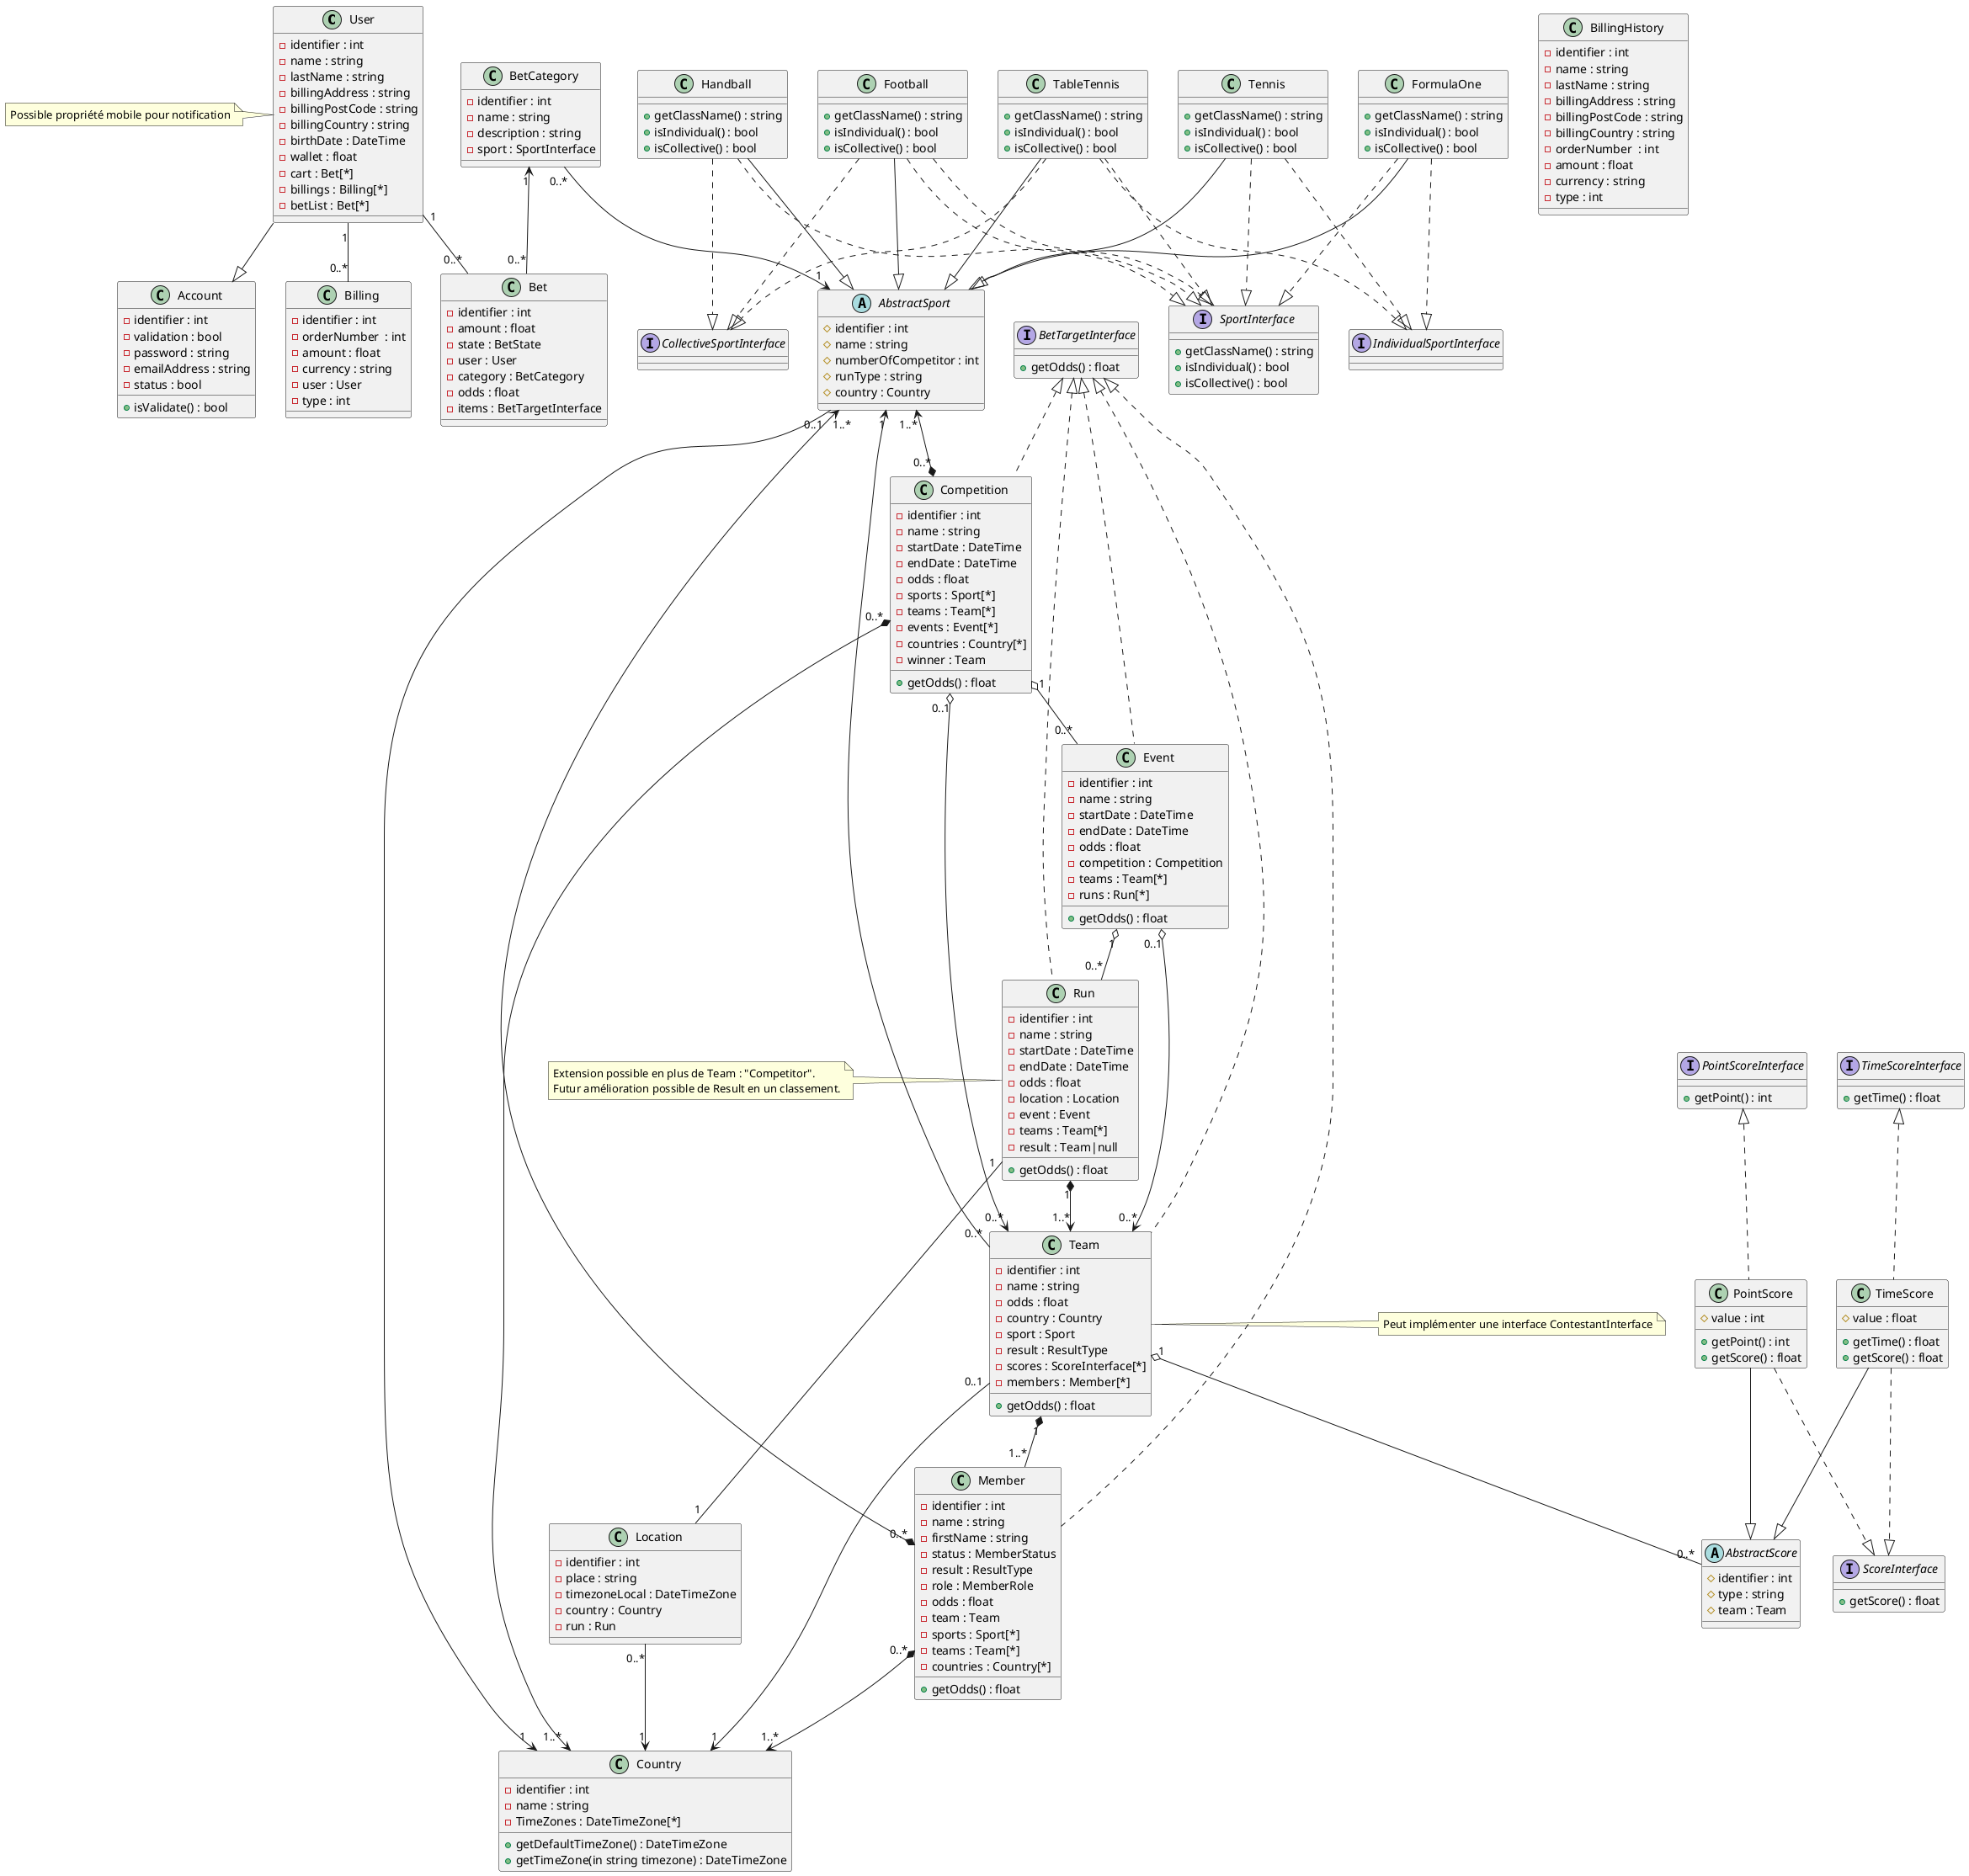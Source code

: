 @startuml parisportif5

'plantuml
'Relations :
    User --|> Account
    BetCategory "1" <-- "0..*" Bet
    User "1" -- "0..*" Bet
    BetCategory "0..*" --> "1" AbstractSport
    AbstractSport "1..*" <--* "0..*" Competition
    Country "1..*" <--* "0..*" Competition
    Competition "1" o-- "0..*" Event
    Event "1" o-- "0..*" Run
    Run "1" -- "1" Location
    Team "1" o-- "0..*" AbstractScore
    Run "1" *--> "1..*" Team
    Team "1" *-- "1..*" Member
    Country "1" <-- "0..1" Team
    Competition "0..1" o--> "0..*" Team
    Event "0..1" o--> "0..*" Team
    AbstractSport "0..1" --> "1" Country
    Team "0..*" --> "1" AbstractSport
    Member "0..*" *--> "1..*" AbstractSport
    Member "0..*" *--> "1..*" Country
    Location "0..*" --> "1" Country
    User "1" -- "0..*" Billing
    BetTargetInterface <|.. Competition
    BetTargetInterface <|.. Event
    BetTargetInterface <|.. Run
    BetTargetInterface <|.. Team
    BetTargetInterface <|.. Member
    PointScoreInterface <|.. PointScore
    TimeScoreInterface <|.. TimeScore
    TimeScore --|> AbstractScore
    PointScore --|> AbstractScore
    TimeScore ..|> ScoreInterface
    PointScore ..|> ScoreInterface
    Football ..|> SportInterface
    Football ..|> SportInterface
    Handball ..|> SportInterface
    Tennis ..|> SportInterface
    FormulaOne  ..|> SportInterface
    TableTennis ..|> SportInterface
    Football --|> AbstractSport
    Handball --|> AbstractSport
    Tennis --|> AbstractSport
    FormulaOne --|> AbstractSport
    TableTennis --|> AbstractSport
    Football ..|> CollectiveSportInterface
    Handball ..|> CollectiveSportInterface
    Tennis ..|> IndividualSportInterface
    FormulaOne  ..|> IndividualSportInterface
    TableTennis ..|> CollectiveSportInterface
    TableTennis ..|> IndividualSportInterface
'Définitions des classes :
    'interface de généralisation pour les classes autorisé à être parié
    interface BetTargetInterface {
        +getOdds() : float
    }
    'Compte (sert à ce connecter)
    class Account {
        -identifier : int
        -validation : bool
        -password : string
        -emailAddress : string
        -status : bool
        +isValidate() : bool
    }
    'Utilisateur avec un compte
    class User {
        -identifier : int
        -name : string
        -lastName : string
        -billingAddress : string
        -billingPostCode : string
        -billingCountry : string
        -birthDate : DateTime
        -wallet : float
        -cart : Bet[*]
        -billings : Billing[*]
        -betList : Bet[*]
    }
    note left : Possible propriété mobile pour notification
    'Factures (type=débit ou crédit)
    class Billing {
        -identifier : int
        -orderNumber  : int
        -amount : float
        -currency : string
        -user : User
        -type : int
    }
    'Historique des factures (type=débit ou crédit)
    class BillingHistory {
        -identifier : int
        -name : string
        -lastName : string
        -billingAddress : string
        -billingPostCode : string
        -billingCountry : string
        -orderNumber  : int
        -amount : float
        -currency : string
        -type : int
    }
    'Un paris
    class Bet {
        -identifier : int
        -amount : float
        -state : BetState
        -user : User
        -category : BetCategory
        -odds : float
        -items : BetTargetInterface
    }
    'Catégorie de paris (ex: Paris sur la victoire du favoris)
    class BetCategory {
        -identifier : int
        -name : string
        -description : string
        -sport : SportInterface
    }
    'Lieu de la rencontre/course
    class Location {
        -identifier : int
        -place : string
        -timezoneLocal : DateTimeZone
        -country : Country
        -run : Run
    }
    'Sport pratiqué (runtype = fixture, race)
    abstract class AbstractSport {
        #identifier : int
        #name : string
        #numberOfCompetitor : int
        #runType : string
        #country : Country
    }
    'interface de généralisation pour un Sport
    interface SportInterface {
        +getClassName() : string
        +isIndividual() : bool
        +isCollective() : bool
    }
    'interface pour différencier sport individuel
    interface IndividualSportInterface
    'interface pour différencier sport collectif
    interface CollectiveSportInterface
    'Liste de sports
    class Football {
        +getClassName() : string
        +isIndividual() : bool
        +isCollective() : bool
    }
    class Handball {
        +getClassName() : string
        +isIndividual() : bool
        +isCollective() : bool
    }
    class Tennis {
        +getClassName() : string
        +isIndividual() : bool
        +isCollective() : bool
    }
    class FormulaOne {
        +getClassName() : string
        +isIndividual() : bool
        +isCollective() : bool
    }
    class TableTennis {
        +getClassName() : string
        +isIndividual() : bool
        +isCollective() : bool
    }
    'Pays du lieu de la rencontre/course
    class Country {
        -identifier : int
        -name : string
        -TimeZones : DateTimeZone[*]
        +getDefaultTimeZone() : DateTimeZone
        +getTimeZone(in string timezone) : DateTimeZone
    }
    'Compétition (JO, Ligue des Champions, F1 Championnat du monde)
    class Competition {
        -identifier : int
        -name : string
        -startDate : DateTime
        -endDate : DateTime
        -odds : float
        -sports : Sport[*]
        -teams : Team[*]
        -events : Event[*]
        -countries : Country[*]
        -winner : Team
        +getOdds() : float
    }
    'Événement de la compétition (poul de qualification, Circuit F1 de france)
    class Event {
        -identifier : int
        -name : string
        -startDate : DateTime
        -endDate : DateTime
        -odds : float
        -competition : Competition
        -teams : Team[*]
        -runs : Run[*]
        +getOdds() : float
    }
    'Classe mère global : Un match, une rencontre, une course
    class Run {
        -identifier : int
        -name : string
        -startDate : DateTime
        -endDate : DateTime
        -odds : float
        -location : Location
        -event : Event
        -teams : Team[*]
        -result : Team|null
        +getOdds() : float
    }
    note left of Run
    Extension possible en plus de Team : "Competitor".
    Futur amélioration possible de Result en un classement.
    end note
    'interface pour Score en temps
    interface TimeScoreInterface {
        +getTime() : float
    }
    'interface pour Score en points
    interface PointScoreInterface {
        +getPoint() : int
    }
    'interface de généralisation pour un Score
    interface ScoreInterface {
        +getScore() : float
    }
    'Score de l'équipe ou du membre de l'équipe
    abstract class AbstractScore {
        #identifier : int
        #type : string
        #team : Team
    }
    'Score en temps
    class TimeScore {
        #value : float
        +getTime() : float
        +getScore() : float
    }
    'Score en points
    class PointScore {
        #value : int
        +getPoint() : int
        +getScore() : float
    }
    'Joueur ou sportif ou pilote
    class Member {
        -identifier : int
        -name : string
        -firstName : string
        -status : MemberStatus
        -result : ResultType
        -role : MemberRole
        -odds : float
        -team : Team
        -sports : Sport[*]
        -teams : Team[*]
        -countries : Country[*]
        +getOdds() : float
    }
    'Équipes qui participe à une rencontre, à une course
    class Team {
        -identifier : int
        -name : string
        -odds : float
        -country : Country
        -sport : Sport
        -result : ResultType
        -scores : ScoreInterface[*]
        -members : Member[*]
        +getOdds() : float
    }
    note right: Peut implémenter une interface ContestantInterface

@enduml
